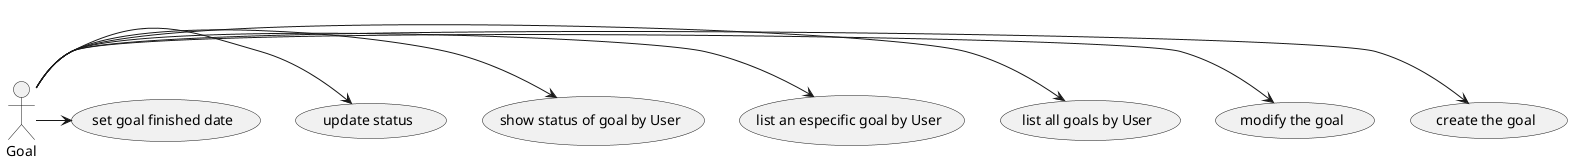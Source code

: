 @startuml "Goal"

:Goal: -> (create the goal)
:Goal: -> (modify the goal)
:Goal: -> (list all goals by User)
:Goal: -> (list an especific goal by User)
:Goal: -> (show status of goal by User)
:Goal: -> (update status)
:Goal: -> (set goal finished date)

@enduml